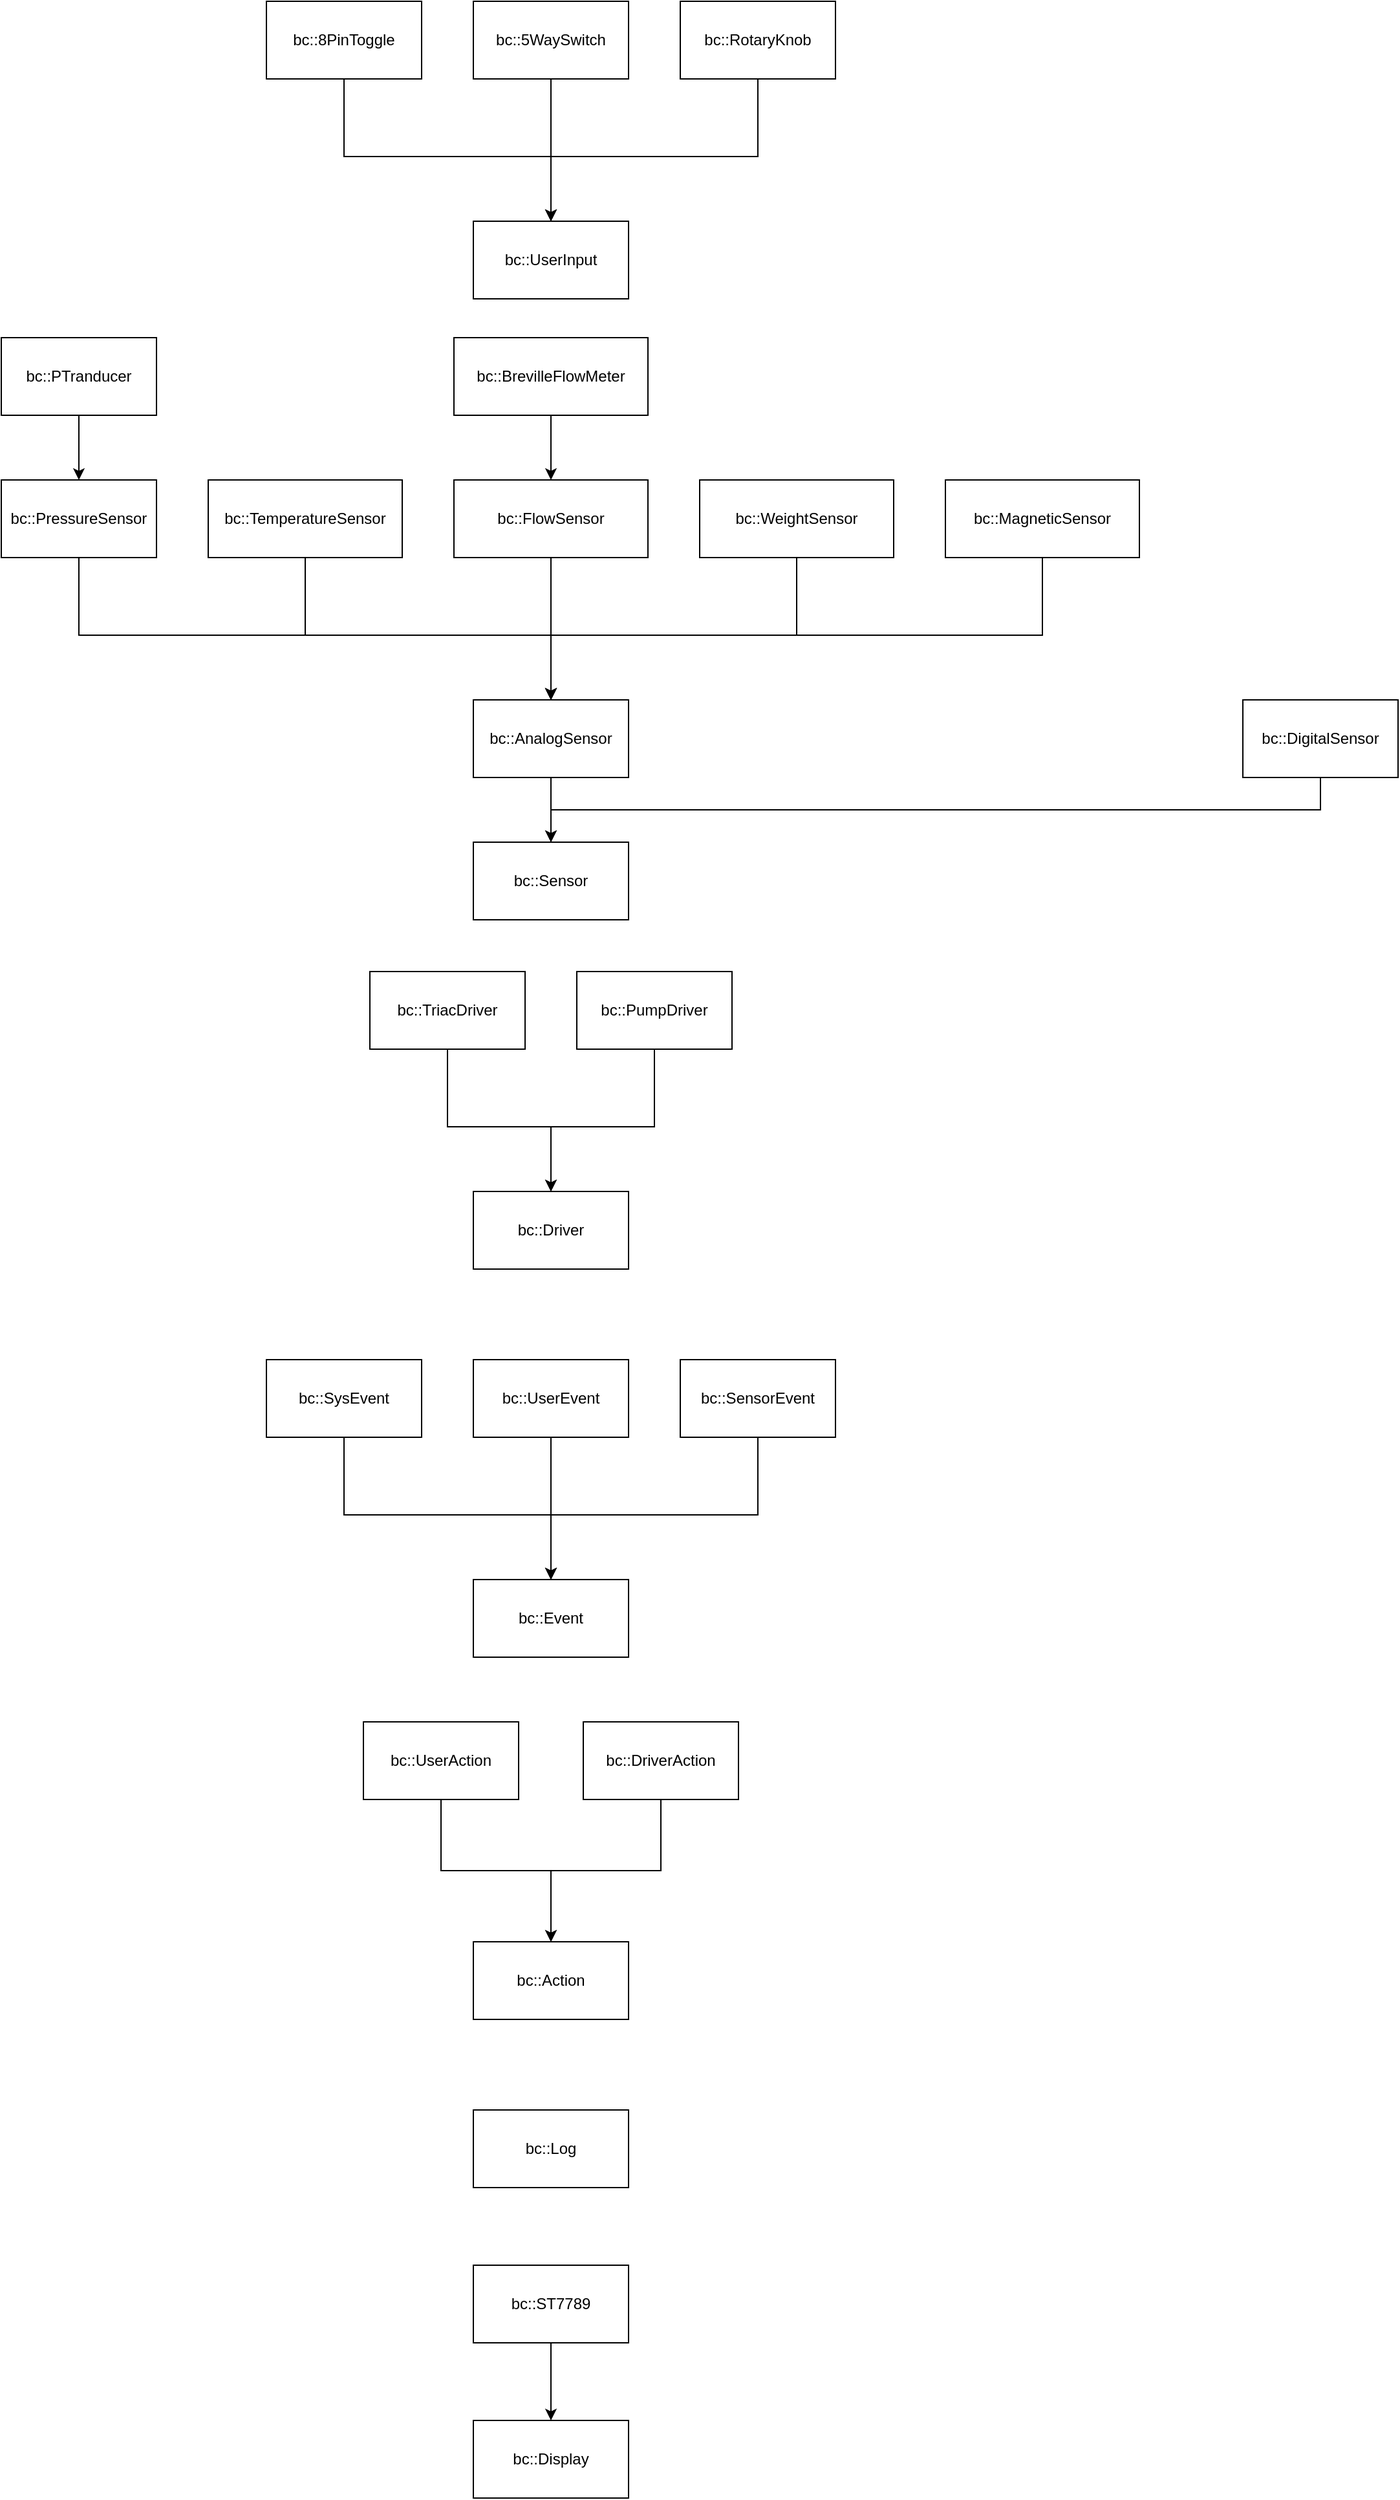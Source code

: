 <mxfile version="12.4.8" type="device" pages="2"><diagram id="iHol8cacJcHI-hTfsRrk" name="UML"><mxGraphModel dx="2956" dy="1528" grid="1" gridSize="10" guides="1" tooltips="1" connect="1" arrows="1" fold="1" page="0" pageScale="1" pageWidth="850" pageHeight="1100" math="0" shadow="0"><root><mxCell id="0"/><mxCell id="1" parent="0"/><mxCell id="V9qF-wORs50MwzOZi6xO-11" style="edgeStyle=orthogonalEdgeStyle;rounded=0;orthogonalLoop=1;jettySize=auto;html=1;exitX=0.5;exitY=1;exitDx=0;exitDy=0;entryX=0.5;entryY=0;entryDx=0;entryDy=0;" edge="1" parent="1" source="3e_XSTmJY5wmNHeqT-Q--1" target="V9qF-wORs50MwzOZi6xO-10"><mxGeometry relative="1" as="geometry"/></mxCell><mxCell id="3e_XSTmJY5wmNHeqT-Q--1" value="bc::AnalogSensor" style="whiteSpace=wrap;html=1;" vertex="1" parent="1"><mxGeometry x="-75" y="230" width="120" height="60" as="geometry"/></mxCell><mxCell id="3e_XSTmJY5wmNHeqT-Q--3" value="bc::Driver" style="whiteSpace=wrap;html=1;" vertex="1" parent="1"><mxGeometry x="-75" y="610" width="120" height="60" as="geometry"/></mxCell><mxCell id="3e_XSTmJY5wmNHeqT-Q--4" value="bc::Event" style="whiteSpace=wrap;html=1;" vertex="1" parent="1"><mxGeometry x="-75" y="910" width="120" height="60" as="geometry"/></mxCell><mxCell id="3e_XSTmJY5wmNHeqT-Q--5" value="bc::Action" style="whiteSpace=wrap;html=1;" vertex="1" parent="1"><mxGeometry x="-75" y="1190" width="120" height="60" as="geometry"/></mxCell><mxCell id="3e_XSTmJY5wmNHeqT-Q--11" style="edgeStyle=orthogonalEdgeStyle;rounded=0;orthogonalLoop=1;jettySize=auto;html=1;exitX=0.5;exitY=1;exitDx=0;exitDy=0;entryX=0.5;entryY=0;entryDx=0;entryDy=0;" edge="1" parent="1" source="3e_XSTmJY5wmNHeqT-Q--7" target="3e_XSTmJY5wmNHeqT-Q--1"><mxGeometry relative="1" as="geometry"><Array as="points"><mxPoint x="-380" y="180"/><mxPoint x="-15" y="180"/></Array></mxGeometry></mxCell><mxCell id="3e_XSTmJY5wmNHeqT-Q--7" value="bc::PressureSensor" style="whiteSpace=wrap;html=1;" vertex="1" parent="1"><mxGeometry x="-440" y="60" width="120" height="60" as="geometry"/></mxCell><mxCell id="3e_XSTmJY5wmNHeqT-Q--12" style="edgeStyle=orthogonalEdgeStyle;rounded=0;orthogonalLoop=1;jettySize=auto;html=1;exitX=0.5;exitY=1;exitDx=0;exitDy=0;entryX=0.5;entryY=0;entryDx=0;entryDy=0;" edge="1" parent="1" source="3e_XSTmJY5wmNHeqT-Q--8" target="3e_XSTmJY5wmNHeqT-Q--1"><mxGeometry relative="1" as="geometry"><Array as="points"><mxPoint x="-205" y="180"/><mxPoint x="-15" y="180"/></Array></mxGeometry></mxCell><mxCell id="3e_XSTmJY5wmNHeqT-Q--8" value="bc::TemperatureSensor" style="whiteSpace=wrap;html=1;" vertex="1" parent="1"><mxGeometry x="-280" y="60" width="150" height="60" as="geometry"/></mxCell><mxCell id="3e_XSTmJY5wmNHeqT-Q--13" style="edgeStyle=orthogonalEdgeStyle;rounded=0;orthogonalLoop=1;jettySize=auto;html=1;exitX=0.5;exitY=1;exitDx=0;exitDy=0;" edge="1" parent="1" source="3e_XSTmJY5wmNHeqT-Q--9"><mxGeometry relative="1" as="geometry"><mxPoint x="-15" y="230" as="targetPoint"/><Array as="points"><mxPoint x="-15" y="230"/><mxPoint x="-15" y="230"/></Array></mxGeometry></mxCell><mxCell id="3e_XSTmJY5wmNHeqT-Q--9" value="bc::FlowSensor" style="whiteSpace=wrap;html=1;" vertex="1" parent="1"><mxGeometry x="-90" y="60" width="150" height="60" as="geometry"/></mxCell><mxCell id="3e_XSTmJY5wmNHeqT-Q--14" style="edgeStyle=orthogonalEdgeStyle;rounded=0;orthogonalLoop=1;jettySize=auto;html=1;exitX=0.5;exitY=1;exitDx=0;exitDy=0;entryX=0.5;entryY=0;entryDx=0;entryDy=0;" edge="1" parent="1" source="3e_XSTmJY5wmNHeqT-Q--10" target="3e_XSTmJY5wmNHeqT-Q--1"><mxGeometry relative="1" as="geometry"><Array as="points"><mxPoint x="175" y="180"/><mxPoint x="-15" y="180"/></Array></mxGeometry></mxCell><mxCell id="3e_XSTmJY5wmNHeqT-Q--10" value="bc::WeightSensor" style="whiteSpace=wrap;html=1;" vertex="1" parent="1"><mxGeometry x="100" y="60" width="150" height="60" as="geometry"/></mxCell><mxCell id="3e_XSTmJY5wmNHeqT-Q--26" style="edgeStyle=orthogonalEdgeStyle;rounded=0;orthogonalLoop=1;jettySize=auto;html=1;exitX=0.5;exitY=1;exitDx=0;exitDy=0;entryX=0.5;entryY=0;entryDx=0;entryDy=0;" edge="1" parent="1" source="3e_XSTmJY5wmNHeqT-Q--15" target="3e_XSTmJY5wmNHeqT-Q--3"><mxGeometry relative="1" as="geometry"><Array as="points"><mxPoint x="-95" y="560"/><mxPoint x="-15" y="560"/></Array></mxGeometry></mxCell><mxCell id="3e_XSTmJY5wmNHeqT-Q--15" value="bc::TriacDriver" style="whiteSpace=wrap;html=1;" vertex="1" parent="1"><mxGeometry x="-155" y="440" width="120" height="60" as="geometry"/></mxCell><mxCell id="3e_XSTmJY5wmNHeqT-Q--25" style="edgeStyle=orthogonalEdgeStyle;rounded=0;orthogonalLoop=1;jettySize=auto;html=1;exitX=0.5;exitY=1;exitDx=0;exitDy=0;" edge="1" parent="1" source="3e_XSTmJY5wmNHeqT-Q--16" target="3e_XSTmJY5wmNHeqT-Q--3"><mxGeometry relative="1" as="geometry"><Array as="points"><mxPoint x="65" y="560"/><mxPoint x="-15" y="560"/></Array></mxGeometry></mxCell><mxCell id="3e_XSTmJY5wmNHeqT-Q--16" value="bc::PumpDriver" style="whiteSpace=wrap;html=1;" vertex="1" parent="1"><mxGeometry x="5" y="440" width="120" height="60" as="geometry"/></mxCell><mxCell id="3e_XSTmJY5wmNHeqT-Q--18" style="edgeStyle=orthogonalEdgeStyle;rounded=0;orthogonalLoop=1;jettySize=auto;html=1;exitX=0.5;exitY=1;exitDx=0;exitDy=0;entryX=0.5;entryY=0;entryDx=0;entryDy=0;" edge="1" parent="1" source="3e_XSTmJY5wmNHeqT-Q--17" target="3e_XSTmJY5wmNHeqT-Q--1"><mxGeometry relative="1" as="geometry"><mxPoint x="-15" y="210" as="targetPoint"/><Array as="points"><mxPoint x="365" y="180"/><mxPoint x="-15" y="180"/></Array></mxGeometry></mxCell><mxCell id="3e_XSTmJY5wmNHeqT-Q--17" value="bc::MagneticSensor" style="whiteSpace=wrap;html=1;" vertex="1" parent="1"><mxGeometry x="290" y="60" width="150" height="60" as="geometry"/></mxCell><mxCell id="3e_XSTmJY5wmNHeqT-Q--22" style="edgeStyle=orthogonalEdgeStyle;rounded=0;orthogonalLoop=1;jettySize=auto;html=1;exitX=0.5;exitY=1;exitDx=0;exitDy=0;entryX=0.5;entryY=0;entryDx=0;entryDy=0;" edge="1" parent="1" source="3e_XSTmJY5wmNHeqT-Q--21" target="3e_XSTmJY5wmNHeqT-Q--7"><mxGeometry relative="1" as="geometry"/></mxCell><mxCell id="3e_XSTmJY5wmNHeqT-Q--21" value="bc::PTranducer" style="whiteSpace=wrap;html=1;" vertex="1" parent="1"><mxGeometry x="-440" y="-50" width="120" height="60" as="geometry"/></mxCell><mxCell id="3e_XSTmJY5wmNHeqT-Q--24" style="edgeStyle=orthogonalEdgeStyle;rounded=0;orthogonalLoop=1;jettySize=auto;html=1;exitX=0.5;exitY=1;exitDx=0;exitDy=0;entryX=0.5;entryY=0;entryDx=0;entryDy=0;" edge="1" parent="1" source="3e_XSTmJY5wmNHeqT-Q--23" target="3e_XSTmJY5wmNHeqT-Q--9"><mxGeometry relative="1" as="geometry"/></mxCell><mxCell id="3e_XSTmJY5wmNHeqT-Q--23" value="bc::BrevilleFlowMeter" style="whiteSpace=wrap;html=1;" vertex="1" parent="1"><mxGeometry x="-90" y="-50" width="150" height="60" as="geometry"/></mxCell><mxCell id="3e_XSTmJY5wmNHeqT-Q--30" style="edgeStyle=orthogonalEdgeStyle;rounded=0;orthogonalLoop=1;jettySize=auto;html=1;exitX=0.5;exitY=1;exitDx=0;exitDy=0;" edge="1" parent="1" source="3e_XSTmJY5wmNHeqT-Q--27" target="3e_XSTmJY5wmNHeqT-Q--4"><mxGeometry relative="1" as="geometry"><Array as="points"><mxPoint x="-175" y="860"/><mxPoint x="-15" y="860"/></Array></mxGeometry></mxCell><mxCell id="3e_XSTmJY5wmNHeqT-Q--27" value="bc::SysEvent" style="whiteSpace=wrap;html=1;" vertex="1" parent="1"><mxGeometry x="-235" y="740" width="120" height="60" as="geometry"/></mxCell><mxCell id="3e_XSTmJY5wmNHeqT-Q--31" style="edgeStyle=orthogonalEdgeStyle;rounded=0;orthogonalLoop=1;jettySize=auto;html=1;exitX=0.5;exitY=1;exitDx=0;exitDy=0;entryX=0.5;entryY=0;entryDx=0;entryDy=0;" edge="1" parent="1" source="3e_XSTmJY5wmNHeqT-Q--29" target="3e_XSTmJY5wmNHeqT-Q--4"><mxGeometry relative="1" as="geometry"><Array as="points"><mxPoint x="145" y="860"/><mxPoint x="-15" y="860"/></Array></mxGeometry></mxCell><mxCell id="3e_XSTmJY5wmNHeqT-Q--29" value="bc::SensorEvent" style="whiteSpace=wrap;html=1;" vertex="1" parent="1"><mxGeometry x="85" y="740" width="120" height="60" as="geometry"/></mxCell><mxCell id="3e_XSTmJY5wmNHeqT-Q--33" style="edgeStyle=orthogonalEdgeStyle;rounded=0;orthogonalLoop=1;jettySize=auto;html=1;exitX=0.5;exitY=1;exitDx=0;exitDy=0;entryX=0.5;entryY=0;entryDx=0;entryDy=0;" edge="1" parent="1" source="3e_XSTmJY5wmNHeqT-Q--32" target="3e_XSTmJY5wmNHeqT-Q--4"><mxGeometry relative="1" as="geometry"/></mxCell><mxCell id="3e_XSTmJY5wmNHeqT-Q--32" value="bc::UserEvent" style="whiteSpace=wrap;html=1;" vertex="1" parent="1"><mxGeometry x="-75" y="740" width="120" height="60" as="geometry"/></mxCell><mxCell id="3e_XSTmJY5wmNHeqT-Q--37" style="edgeStyle=orthogonalEdgeStyle;rounded=0;orthogonalLoop=1;jettySize=auto;html=1;exitX=0.5;exitY=1;exitDx=0;exitDy=0;entryX=0.5;entryY=0;entryDx=0;entryDy=0;" edge="1" parent="1" source="3e_XSTmJY5wmNHeqT-Q--34" target="3e_XSTmJY5wmNHeqT-Q--36"><mxGeometry relative="1" as="geometry"/></mxCell><mxCell id="3e_XSTmJY5wmNHeqT-Q--34" value="bc::UserAction" style="whiteSpace=wrap;html=1;" vertex="1" parent="1"><mxGeometry x="-160" y="1020" width="120" height="60" as="geometry"/></mxCell><mxCell id="3e_XSTmJY5wmNHeqT-Q--38" style="edgeStyle=orthogonalEdgeStyle;rounded=0;orthogonalLoop=1;jettySize=auto;html=1;exitX=0.5;exitY=1;exitDx=0;exitDy=0;entryX=0.5;entryY=0;entryDx=0;entryDy=0;" edge="1" parent="1" source="3e_XSTmJY5wmNHeqT-Q--35" target="3e_XSTmJY5wmNHeqT-Q--36"><mxGeometry relative="1" as="geometry"/></mxCell><mxCell id="3e_XSTmJY5wmNHeqT-Q--35" value="bc::DriverAction" style="whiteSpace=wrap;html=1;" vertex="1" parent="1"><mxGeometry x="10" y="1020" width="120" height="60" as="geometry"/></mxCell><mxCell id="3e_XSTmJY5wmNHeqT-Q--36" value="bc::Action" style="whiteSpace=wrap;html=1;" vertex="1" parent="1"><mxGeometry x="-75" y="1190" width="120" height="60" as="geometry"/></mxCell><mxCell id="3e_XSTmJY5wmNHeqT-Q--39" value="bc::Log" style="whiteSpace=wrap;html=1;" vertex="1" parent="1"><mxGeometry x="-75" y="1320" width="120" height="60" as="geometry"/></mxCell><mxCell id="3e_XSTmJY5wmNHeqT-Q--40" value="bc::Display" style="whiteSpace=wrap;html=1;" vertex="1" parent="1"><mxGeometry x="-75" y="1560" width="120" height="60" as="geometry"/></mxCell><mxCell id="V9qF-wORs50MwzOZi6xO-2" value="bc::UserInput" style="whiteSpace=wrap;html=1;" vertex="1" parent="1"><mxGeometry x="-75" y="-140" width="120" height="60" as="geometry"/></mxCell><mxCell id="V9qF-wORs50MwzOZi6xO-3" style="edgeStyle=orthogonalEdgeStyle;rounded=0;orthogonalLoop=1;jettySize=auto;html=1;exitX=0.5;exitY=1;exitDx=0;exitDy=0;" edge="1" source="V9qF-wORs50MwzOZi6xO-4" target="V9qF-wORs50MwzOZi6xO-2" parent="1"><mxGeometry relative="1" as="geometry"><Array as="points"><mxPoint x="-175" y="-190"/><mxPoint x="-15" y="-190"/></Array></mxGeometry></mxCell><mxCell id="V9qF-wORs50MwzOZi6xO-4" value="bc::8PinToggle" style="whiteSpace=wrap;html=1;" vertex="1" parent="1"><mxGeometry x="-235" y="-310" width="120" height="60" as="geometry"/></mxCell><mxCell id="V9qF-wORs50MwzOZi6xO-5" style="edgeStyle=orthogonalEdgeStyle;rounded=0;orthogonalLoop=1;jettySize=auto;html=1;exitX=0.5;exitY=1;exitDx=0;exitDy=0;entryX=0.5;entryY=0;entryDx=0;entryDy=0;" edge="1" source="V9qF-wORs50MwzOZi6xO-6" target="V9qF-wORs50MwzOZi6xO-2" parent="1"><mxGeometry relative="1" as="geometry"><Array as="points"><mxPoint x="145" y="-190"/><mxPoint x="-15" y="-190"/></Array></mxGeometry></mxCell><mxCell id="V9qF-wORs50MwzOZi6xO-6" value="bc::RotaryKnob" style="whiteSpace=wrap;html=1;" vertex="1" parent="1"><mxGeometry x="85" y="-310" width="120" height="60" as="geometry"/></mxCell><mxCell id="V9qF-wORs50MwzOZi6xO-7" style="edgeStyle=orthogonalEdgeStyle;rounded=0;orthogonalLoop=1;jettySize=auto;html=1;exitX=0.5;exitY=1;exitDx=0;exitDy=0;entryX=0.5;entryY=0;entryDx=0;entryDy=0;" edge="1" source="V9qF-wORs50MwzOZi6xO-8" target="V9qF-wORs50MwzOZi6xO-2" parent="1"><mxGeometry relative="1" as="geometry"/></mxCell><mxCell id="V9qF-wORs50MwzOZi6xO-8" value="bc::5WaySwitch" style="whiteSpace=wrap;html=1;" vertex="1" parent="1"><mxGeometry x="-75" y="-310" width="120" height="60" as="geometry"/></mxCell><mxCell id="V9qF-wORs50MwzOZi6xO-12" style="edgeStyle=orthogonalEdgeStyle;rounded=0;orthogonalLoop=1;jettySize=auto;html=1;exitX=0.5;exitY=1;exitDx=0;exitDy=0;entryX=0.5;entryY=0;entryDx=0;entryDy=0;" edge="1" parent="1" source="V9qF-wORs50MwzOZi6xO-9" target="V9qF-wORs50MwzOZi6xO-10"><mxGeometry relative="1" as="geometry"/></mxCell><mxCell id="V9qF-wORs50MwzOZi6xO-9" value="bc::DigitalSensor" style="whiteSpace=wrap;html=1;" vertex="1" parent="1"><mxGeometry x="520" y="230" width="120" height="60" as="geometry"/></mxCell><mxCell id="V9qF-wORs50MwzOZi6xO-10" value="bc::Sensor" style="whiteSpace=wrap;html=1;" vertex="1" parent="1"><mxGeometry x="-75" y="340" width="120" height="60" as="geometry"/></mxCell><mxCell id="V9qF-wORs50MwzOZi6xO-14" style="edgeStyle=orthogonalEdgeStyle;rounded=0;orthogonalLoop=1;jettySize=auto;html=1;exitX=0.5;exitY=1;exitDx=0;exitDy=0;entryX=0.5;entryY=0;entryDx=0;entryDy=0;" edge="1" parent="1" source="V9qF-wORs50MwzOZi6xO-13" target="3e_XSTmJY5wmNHeqT-Q--40"><mxGeometry relative="1" as="geometry"/></mxCell><mxCell id="V9qF-wORs50MwzOZi6xO-13" value="bc::ST7789" style="whiteSpace=wrap;html=1;" vertex="1" parent="1"><mxGeometry x="-75" y="1440" width="120" height="60" as="geometry"/></mxCell></root></mxGraphModel></diagram><diagram id="CnQMViZqnyOHK9PJkjgf" name="Flow"><mxGraphModel dx="1833" dy="1359" grid="1" gridSize="10" guides="1" tooltips="1" connect="1" arrows="1" fold="1" page="0" pageScale="1" pageWidth="850" pageHeight="1100" math="0" shadow="0"><root><mxCell id="47xhjS76BCz_w0cTyHWz-0"/><mxCell id="47xhjS76BCz_w0cTyHWz-1" parent="47xhjS76BCz_w0cTyHWz-0"/><mxCell id="47xhjS76BCz_w0cTyHWz-6" style="edgeStyle=orthogonalEdgeStyle;rounded=0;orthogonalLoop=1;jettySize=auto;html=1;exitX=0.5;exitY=1;exitDx=0;exitDy=0;" edge="1" parent="47xhjS76BCz_w0cTyHWz-1" source="47xhjS76BCz_w0cTyHWz-2" target="47xhjS76BCz_w0cTyHWz-3"><mxGeometry relative="1" as="geometry"/></mxCell><mxCell id="47xhjS76BCz_w0cTyHWz-2" value="QueryEnabledSensors()" style="whiteSpace=wrap;html=1;" vertex="1" parent="47xhjS76BCz_w0cTyHWz-1"><mxGeometry x="210" y="210" width="190" height="70" as="geometry"/></mxCell><mxCell id="47xhjS76BCz_w0cTyHWz-7" style="edgeStyle=orthogonalEdgeStyle;rounded=0;orthogonalLoop=1;jettySize=auto;html=1;exitX=0.5;exitY=1;exitDx=0;exitDy=0;" edge="1" parent="47xhjS76BCz_w0cTyHWz-1" source="47xhjS76BCz_w0cTyHWz-3" target="47xhjS76BCz_w0cTyHWz-4"><mxGeometry relative="1" as="geometry"/></mxCell><mxCell id="47xhjS76BCz_w0cTyHWz-3" value="QueryEvents()" style="whiteSpace=wrap;html=1;" vertex="1" parent="47xhjS76BCz_w0cTyHWz-1"><mxGeometry x="210" y="340" width="190" height="70" as="geometry"/></mxCell><mxCell id="47xhjS76BCz_w0cTyHWz-8" style="edgeStyle=orthogonalEdgeStyle;rounded=0;orthogonalLoop=1;jettySize=auto;html=1;exitX=0.5;exitY=1;exitDx=0;exitDy=0;entryX=0.5;entryY=0;entryDx=0;entryDy=0;" edge="1" parent="47xhjS76BCz_w0cTyHWz-1" source="47xhjS76BCz_w0cTyHWz-4" target="47xhjS76BCz_w0cTyHWz-5"><mxGeometry relative="1" as="geometry"/></mxCell><mxCell id="47xhjS76BCz_w0cTyHWz-4" value="PerformActions()" style="whiteSpace=wrap;html=1;" vertex="1" parent="47xhjS76BCz_w0cTyHWz-1"><mxGeometry x="210" y="470" width="190" height="70" as="geometry"/></mxCell><mxCell id="47xhjS76BCz_w0cTyHWz-9" style="edgeStyle=orthogonalEdgeStyle;rounded=0;orthogonalLoop=1;jettySize=auto;html=1;exitX=0.5;exitY=1;exitDx=0;exitDy=0;entryX=0.5;entryY=0;entryDx=0;entryDy=0;" edge="1" parent="47xhjS76BCz_w0cTyHWz-1" source="47xhjS76BCz_w0cTyHWz-5" target="47xhjS76BCz_w0cTyHWz-2"><mxGeometry relative="1" as="geometry"><Array as="points"><mxPoint x="305" y="710"/><mxPoint x="450" y="710"/><mxPoint x="450" y="170"/><mxPoint x="305" y="170"/></Array></mxGeometry></mxCell><mxCell id="47xhjS76BCz_w0cTyHWz-5" value="UpdateDisplay()" style="whiteSpace=wrap;html=1;" vertex="1" parent="47xhjS76BCz_w0cTyHWz-1"><mxGeometry x="210" y="600" width="190" height="70" as="geometry"/></mxCell><mxCell id="HgwXz9sI431raPKtZgXa-0" value="E.g." style="shape=flexArrow;endArrow=classic;html=1;" edge="1" parent="47xhjS76BCz_w0cTyHWz-1"><mxGeometry x="-0.067" y="20" width="50" height="50" relative="1" as="geometry"><mxPoint x="550" y="470" as="sourcePoint"/><mxPoint x="700" y="470" as="targetPoint"/><mxPoint as="offset"/></mxGeometry></mxCell><mxCell id="HgwXz9sI431raPKtZgXa-1" value="Breville Barista Express&lt;br&gt;Content:&lt;br&gt;&lt;ul&gt;&lt;li&gt;Sensors:&lt;/li&gt;&lt;ul&gt;&lt;li&gt;Pump on magnetic sensor @pump&lt;/li&gt;&lt;li&gt;Pressure tranducer sensor @exit from OPV&lt;/li&gt;&lt;li&gt;Weight sensor @external weight&lt;/li&gt;&lt;li&gt;Temperature sensor @thermocoil&lt;/li&gt;&lt;/ul&gt;&lt;li&gt;Drivers:&lt;/li&gt;&lt;ul&gt;&lt;li&gt;Triac driver&lt;br&gt;&lt;/li&gt;&lt;li&gt;AC220 1-to-3 relay mux&lt;/li&gt;&lt;/ul&gt;&lt;li&gt;UserInput:&lt;/li&gt;&lt;ul&gt;&lt;li&gt;4-way + OK keys&lt;/li&gt;&lt;li&gt;8-pin sliding toggle&lt;/li&gt;&lt;li&gt;Rotary knob&lt;/li&gt;&lt;/ul&gt;&lt;li&gt;Display:&lt;/li&gt;&lt;ul&gt;&lt;li&gt;2.0&quot; TFT ST7789 SPI&lt;/li&gt;&lt;/ul&gt;&lt;/ul&gt;" style="text;html=1;strokeColor=none;fillColor=none;align=left;verticalAlign=top;whiteSpace=wrap;rounded=0;" vertex="1" parent="47xhjS76BCz_w0cTyHWz-1"><mxGeometry x="960" y="-190" width="390" height="290" as="geometry"/></mxCell></root></mxGraphModel></diagram></mxfile>